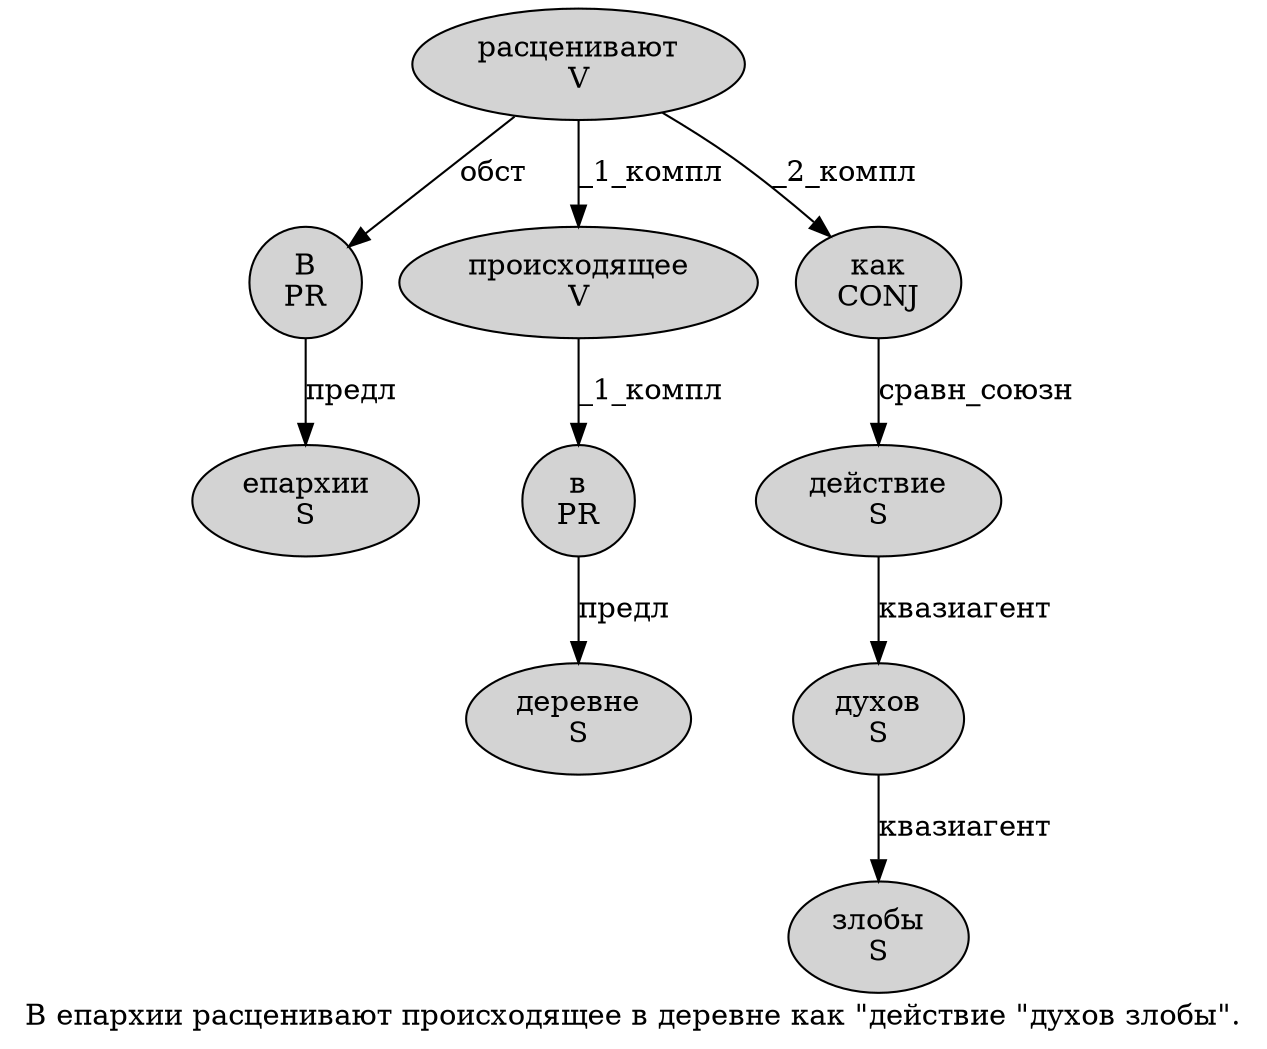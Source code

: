 digraph SENTENCE_1549 {
	graph [label="В епархии расценивают происходящее в деревне как \"действие \"духов злобы\"."]
	node [style=filled]
		0 [label="В
PR" color="" fillcolor=lightgray penwidth=1 shape=ellipse]
		1 [label="епархии
S" color="" fillcolor=lightgray penwidth=1 shape=ellipse]
		2 [label="расценивают
V" color="" fillcolor=lightgray penwidth=1 shape=ellipse]
		3 [label="происходящее
V" color="" fillcolor=lightgray penwidth=1 shape=ellipse]
		4 [label="в
PR" color="" fillcolor=lightgray penwidth=1 shape=ellipse]
		5 [label="деревне
S" color="" fillcolor=lightgray penwidth=1 shape=ellipse]
		6 [label="как
CONJ" color="" fillcolor=lightgray penwidth=1 shape=ellipse]
		8 [label="действие
S" color="" fillcolor=lightgray penwidth=1 shape=ellipse]
		10 [label="духов
S" color="" fillcolor=lightgray penwidth=1 shape=ellipse]
		11 [label="злобы
S" color="" fillcolor=lightgray penwidth=1 shape=ellipse]
			6 -> 8 [label="сравн_союзн"]
			0 -> 1 [label="предл"]
			3 -> 4 [label="_1_компл"]
			8 -> 10 [label="квазиагент"]
			10 -> 11 [label="квазиагент"]
			2 -> 0 [label="обст"]
			2 -> 3 [label="_1_компл"]
			2 -> 6 [label="_2_компл"]
			4 -> 5 [label="предл"]
}